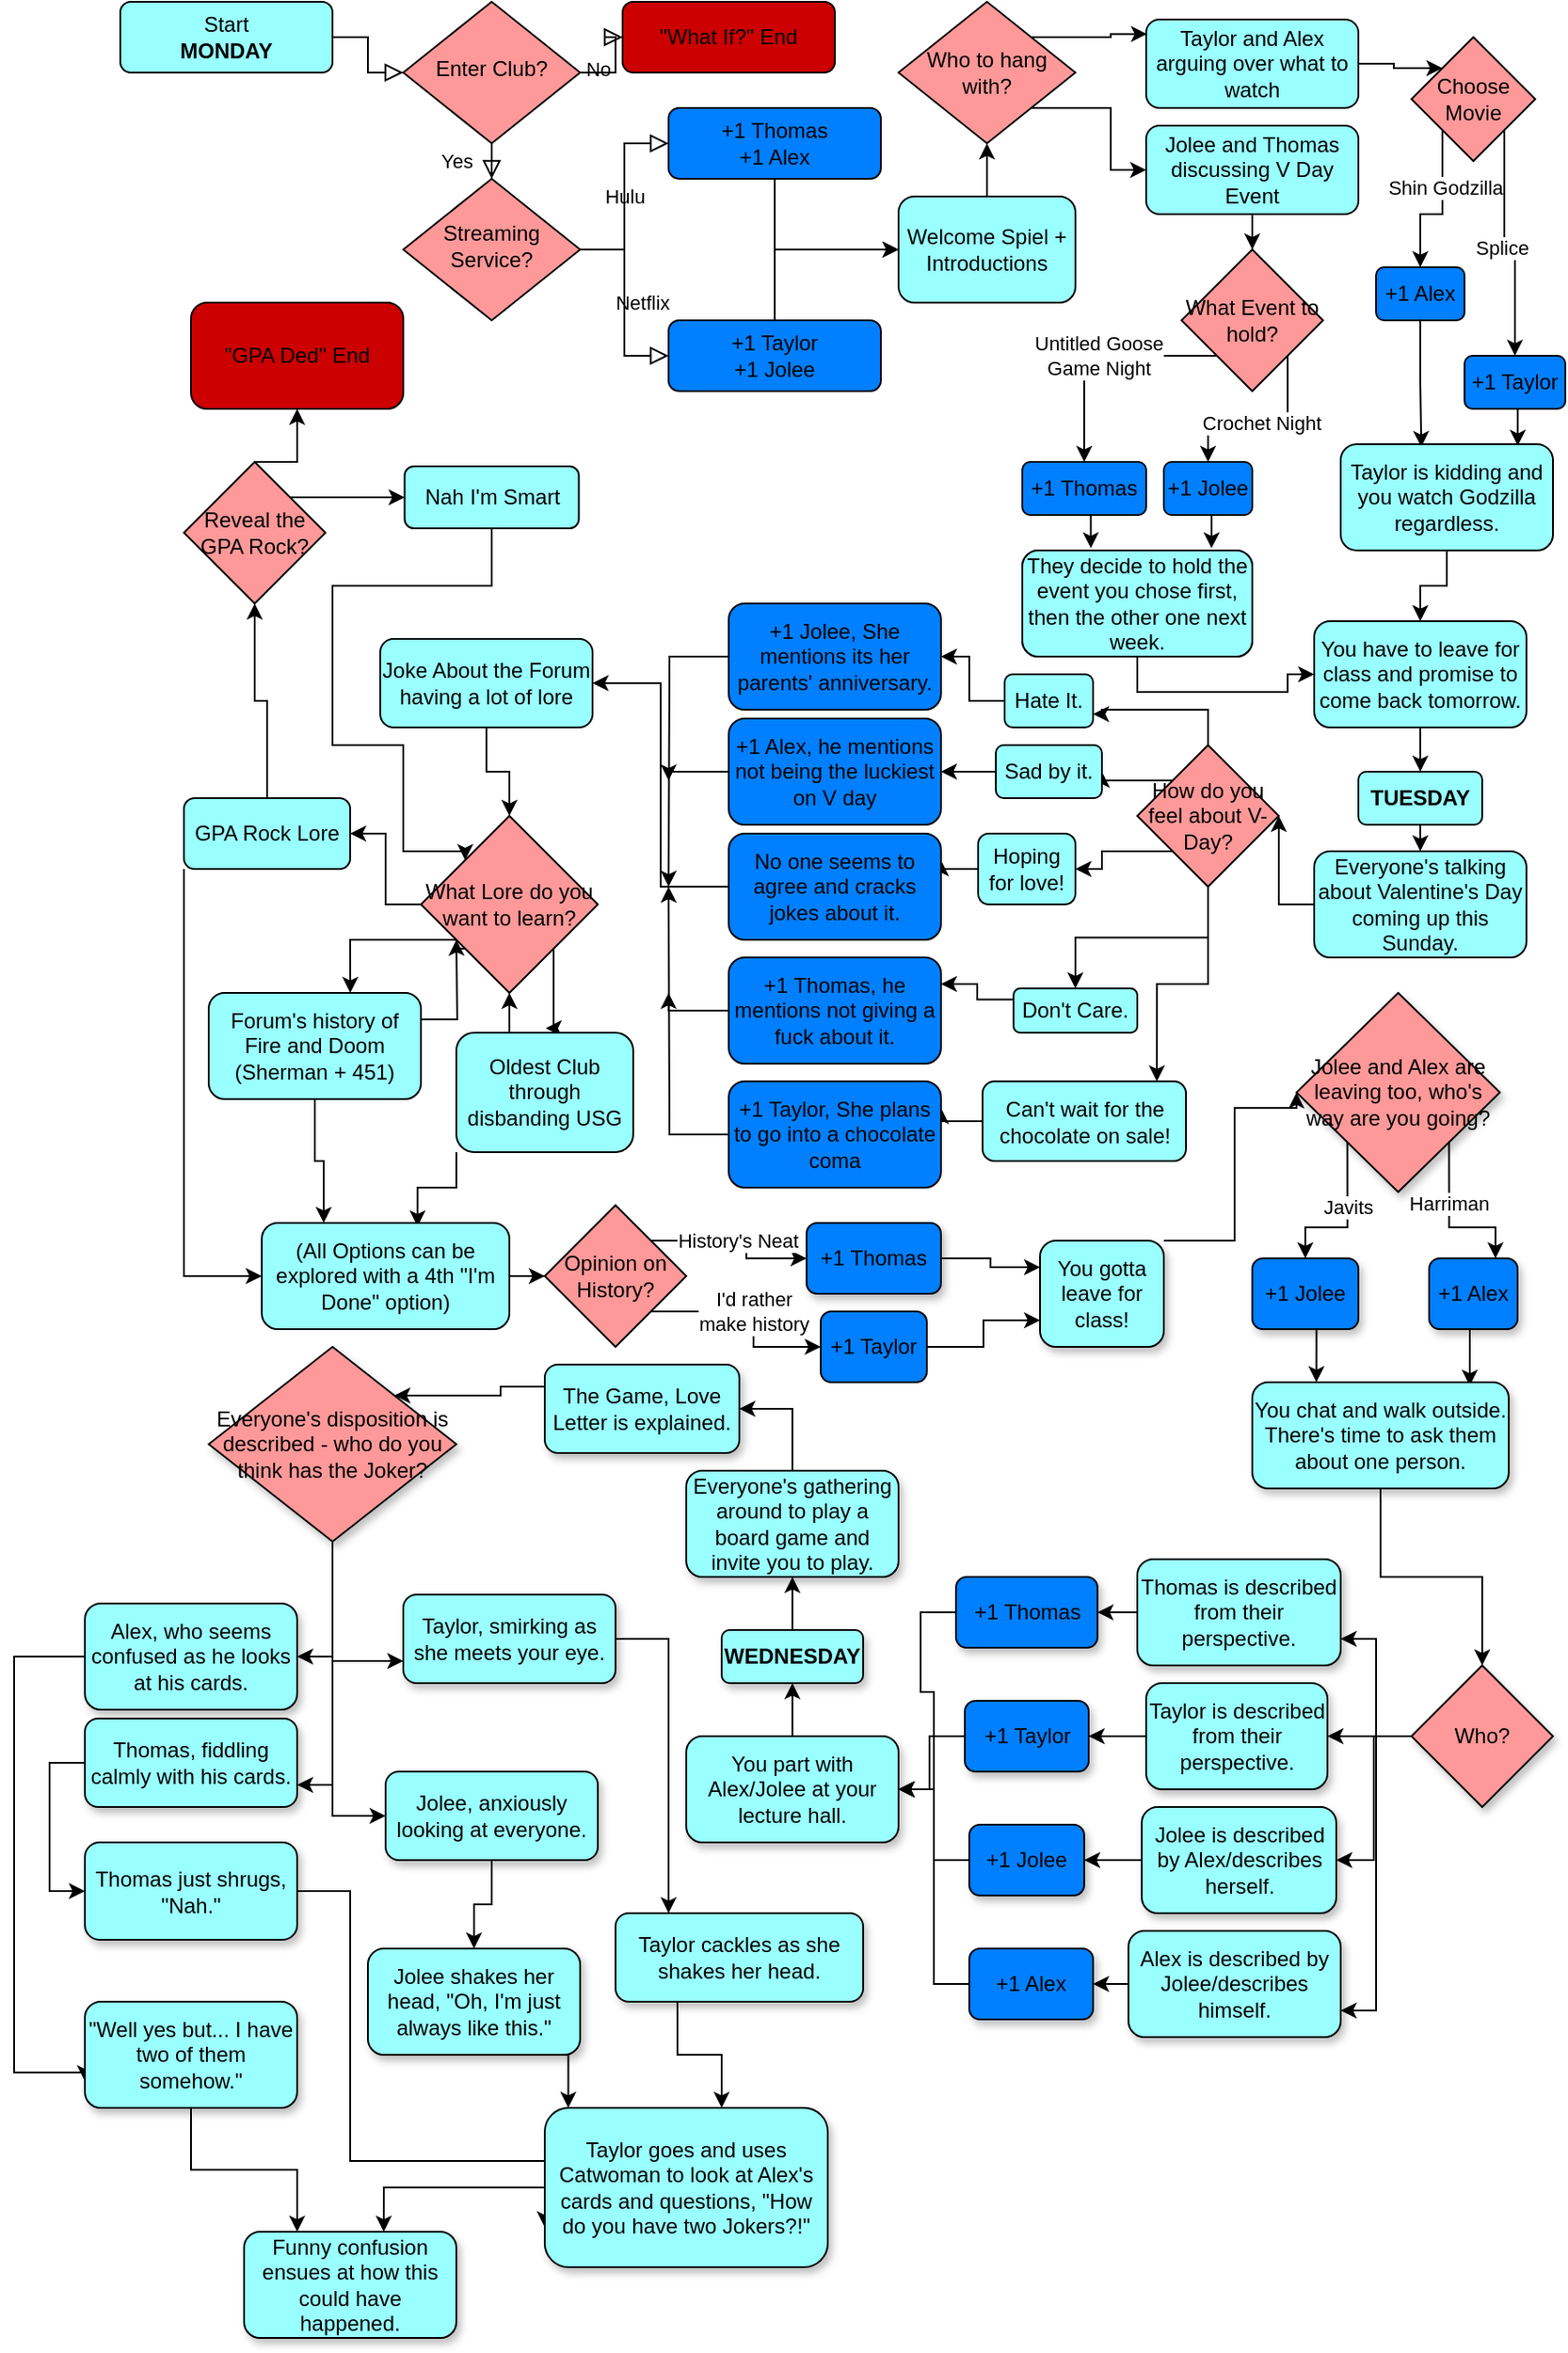 <mxfile version="14.3.1" type="github">
  <diagram id="C5RBs43oDa-KdzZeNtuy" name="Page-1">
    <mxGraphModel dx="1645" dy="830" grid="1" gridSize="10" guides="1" tooltips="1" connect="1" arrows="1" fold="1" page="1" pageScale="1" pageWidth="827" pageHeight="1169" math="0" shadow="0">
      <root>
        <mxCell id="WIyWlLk6GJQsqaUBKTNV-0" />
        <mxCell id="WIyWlLk6GJQsqaUBKTNV-1" parent="WIyWlLk6GJQsqaUBKTNV-0" />
        <mxCell id="WIyWlLk6GJQsqaUBKTNV-2" value="" style="rounded=0;html=1;jettySize=auto;orthogonalLoop=1;fontSize=11;endArrow=block;endFill=0;endSize=8;strokeWidth=1;shadow=0;labelBackgroundColor=none;edgeStyle=orthogonalEdgeStyle;" parent="WIyWlLk6GJQsqaUBKTNV-1" source="WIyWlLk6GJQsqaUBKTNV-3" target="WIyWlLk6GJQsqaUBKTNV-6" edge="1">
          <mxGeometry relative="1" as="geometry" />
        </mxCell>
        <mxCell id="WIyWlLk6GJQsqaUBKTNV-3" value="Start&lt;br&gt;&lt;b&gt;MONDAY&lt;/b&gt;" style="rounded=1;whiteSpace=wrap;html=1;fontSize=12;glass=0;strokeWidth=1;shadow=0;fillColor=#99FFFF;" parent="WIyWlLk6GJQsqaUBKTNV-1" vertex="1">
          <mxGeometry x="10" y="10" width="120" height="40" as="geometry" />
        </mxCell>
        <mxCell id="WIyWlLk6GJQsqaUBKTNV-4" value="Yes" style="rounded=0;html=1;jettySize=auto;orthogonalLoop=1;fontSize=11;endArrow=block;endFill=0;endSize=8;strokeWidth=1;shadow=0;labelBackgroundColor=none;edgeStyle=orthogonalEdgeStyle;" parent="WIyWlLk6GJQsqaUBKTNV-1" source="WIyWlLk6GJQsqaUBKTNV-6" target="WIyWlLk6GJQsqaUBKTNV-10" edge="1">
          <mxGeometry y="20" relative="1" as="geometry">
            <mxPoint as="offset" />
          </mxGeometry>
        </mxCell>
        <mxCell id="WIyWlLk6GJQsqaUBKTNV-5" value="No" style="edgeStyle=orthogonalEdgeStyle;rounded=0;html=1;jettySize=auto;orthogonalLoop=1;fontSize=11;endArrow=block;endFill=0;endSize=8;strokeWidth=1;shadow=0;labelBackgroundColor=none;" parent="WIyWlLk6GJQsqaUBKTNV-1" source="WIyWlLk6GJQsqaUBKTNV-6" target="WIyWlLk6GJQsqaUBKTNV-7" edge="1">
          <mxGeometry y="10" relative="1" as="geometry">
            <mxPoint as="offset" />
          </mxGeometry>
        </mxCell>
        <mxCell id="WIyWlLk6GJQsqaUBKTNV-6" value="Enter Club?" style="rhombus;whiteSpace=wrap;html=1;shadow=0;fontFamily=Helvetica;fontSize=12;align=center;strokeWidth=1;spacing=6;spacingTop=-4;fillColor=#FF9999;" parent="WIyWlLk6GJQsqaUBKTNV-1" vertex="1">
          <mxGeometry x="170" y="10" width="100" height="80" as="geometry" />
        </mxCell>
        <mxCell id="WIyWlLk6GJQsqaUBKTNV-7" value="&quot;What If?&quot; End" style="rounded=1;whiteSpace=wrap;html=1;fontSize=12;glass=0;strokeWidth=1;shadow=0;fillColor=#CC0000;" parent="WIyWlLk6GJQsqaUBKTNV-1" vertex="1">
          <mxGeometry x="294" y="10" width="120" height="40" as="geometry" />
        </mxCell>
        <mxCell id="WIyWlLk6GJQsqaUBKTNV-8" value="&lt;div&gt;Hulu&lt;/div&gt;" style="rounded=0;html=1;jettySize=auto;orthogonalLoop=1;fontSize=11;endArrow=block;endFill=0;endSize=8;strokeWidth=1;shadow=0;labelBackgroundColor=none;edgeStyle=orthogonalEdgeStyle;" parent="WIyWlLk6GJQsqaUBKTNV-1" source="WIyWlLk6GJQsqaUBKTNV-10" target="WIyWlLk6GJQsqaUBKTNV-11" edge="1">
          <mxGeometry x="0.001" relative="1" as="geometry">
            <mxPoint as="offset" />
          </mxGeometry>
        </mxCell>
        <mxCell id="WIyWlLk6GJQsqaUBKTNV-9" value="Netflix" style="edgeStyle=orthogonalEdgeStyle;rounded=0;html=1;jettySize=auto;orthogonalLoop=1;fontSize=11;endArrow=block;endFill=0;endSize=8;strokeWidth=1;shadow=0;labelBackgroundColor=none;" parent="WIyWlLk6GJQsqaUBKTNV-1" source="WIyWlLk6GJQsqaUBKTNV-10" target="WIyWlLk6GJQsqaUBKTNV-12" edge="1">
          <mxGeometry y="10" relative="1" as="geometry">
            <mxPoint as="offset" />
          </mxGeometry>
        </mxCell>
        <mxCell id="WIyWlLk6GJQsqaUBKTNV-10" value="Streaming Service?" style="rhombus;whiteSpace=wrap;html=1;shadow=0;fontFamily=Helvetica;fontSize=12;align=center;strokeWidth=1;spacing=6;spacingTop=-4;fillColor=#FF9999;" parent="WIyWlLk6GJQsqaUBKTNV-1" vertex="1">
          <mxGeometry x="170" y="110" width="100" height="80" as="geometry" />
        </mxCell>
        <mxCell id="7niTW8Xgemr1H40Gm-u1-4" style="edgeStyle=orthogonalEdgeStyle;rounded=0;orthogonalLoop=1;jettySize=auto;html=1;exitX=0.5;exitY=1;exitDx=0;exitDy=0;entryX=0;entryY=0.5;entryDx=0;entryDy=0;" parent="WIyWlLk6GJQsqaUBKTNV-1" source="WIyWlLk6GJQsqaUBKTNV-11" target="7niTW8Xgemr1H40Gm-u1-2" edge="1">
          <mxGeometry relative="1" as="geometry">
            <mxPoint x="460" y="120" as="targetPoint" />
          </mxGeometry>
        </mxCell>
        <mxCell id="WIyWlLk6GJQsqaUBKTNV-11" value="+1 Thomas&lt;br&gt;+1 Alex" style="rounded=1;whiteSpace=wrap;html=1;fontSize=12;glass=0;strokeWidth=1;shadow=0;fillColor=#007FFF;" parent="WIyWlLk6GJQsqaUBKTNV-1" vertex="1">
          <mxGeometry x="320" y="70" width="120" height="40" as="geometry" />
        </mxCell>
        <mxCell id="7niTW8Xgemr1H40Gm-u1-5" style="edgeStyle=orthogonalEdgeStyle;rounded=0;orthogonalLoop=1;jettySize=auto;html=1;exitX=0.5;exitY=0;exitDx=0;exitDy=0;entryX=0;entryY=0.5;entryDx=0;entryDy=0;" parent="WIyWlLk6GJQsqaUBKTNV-1" source="WIyWlLk6GJQsqaUBKTNV-12" target="7niTW8Xgemr1H40Gm-u1-2" edge="1">
          <mxGeometry relative="1" as="geometry" />
        </mxCell>
        <mxCell id="WIyWlLk6GJQsqaUBKTNV-12" value="+1 Taylor &lt;br&gt;+1 Jolee" style="rounded=1;whiteSpace=wrap;html=1;fontSize=12;glass=0;strokeWidth=1;shadow=0;fillColor=#007FFF;" parent="WIyWlLk6GJQsqaUBKTNV-1" vertex="1">
          <mxGeometry x="320" y="190" width="120" height="40" as="geometry" />
        </mxCell>
        <mxCell id="7niTW8Xgemr1H40Gm-u1-10" style="edgeStyle=orthogonalEdgeStyle;rounded=0;orthogonalLoop=1;jettySize=auto;html=1;exitX=0.5;exitY=0;exitDx=0;exitDy=0;entryX=0.5;entryY=1;entryDx=0;entryDy=0;" parent="WIyWlLk6GJQsqaUBKTNV-1" source="7niTW8Xgemr1H40Gm-u1-2" target="7niTW8Xgemr1H40Gm-u1-9" edge="1">
          <mxGeometry relative="1" as="geometry" />
        </mxCell>
        <mxCell id="7niTW8Xgemr1H40Gm-u1-2" value="Welcome Spiel + Introductions" style="rounded=1;whiteSpace=wrap;html=1;fillColor=#99FFFF;" parent="WIyWlLk6GJQsqaUBKTNV-1" vertex="1">
          <mxGeometry x="450" y="120" width="100" height="60" as="geometry" />
        </mxCell>
        <mxCell id="7niTW8Xgemr1H40Gm-u1-14" style="edgeStyle=orthogonalEdgeStyle;rounded=0;orthogonalLoop=1;jettySize=auto;html=1;exitX=1;exitY=0;exitDx=0;exitDy=0;entryX=0.004;entryY=0.164;entryDx=0;entryDy=0;entryPerimeter=0;" parent="WIyWlLk6GJQsqaUBKTNV-1" source="7niTW8Xgemr1H40Gm-u1-9" target="7niTW8Xgemr1H40Gm-u1-11" edge="1">
          <mxGeometry relative="1" as="geometry">
            <mxPoint x="560" y="29.862" as="targetPoint" />
          </mxGeometry>
        </mxCell>
        <mxCell id="7niTW8Xgemr1H40Gm-u1-16" style="edgeStyle=orthogonalEdgeStyle;rounded=0;orthogonalLoop=1;jettySize=auto;html=1;exitX=1;exitY=1;exitDx=0;exitDy=0;entryX=0;entryY=0.5;entryDx=0;entryDy=0;" parent="WIyWlLk6GJQsqaUBKTNV-1" source="7niTW8Xgemr1H40Gm-u1-9" target="7niTW8Xgemr1H40Gm-u1-12" edge="1">
          <mxGeometry relative="1" as="geometry" />
        </mxCell>
        <mxCell id="7niTW8Xgemr1H40Gm-u1-9" value="Who to hang with?" style="rhombus;whiteSpace=wrap;html=1;fillColor=#FF9999;" parent="WIyWlLk6GJQsqaUBKTNV-1" vertex="1">
          <mxGeometry x="450" y="10" width="100" height="80" as="geometry" />
        </mxCell>
        <mxCell id="7niTW8Xgemr1H40Gm-u1-18" style="edgeStyle=orthogonalEdgeStyle;rounded=0;orthogonalLoop=1;jettySize=auto;html=1;exitX=1;exitY=0.5;exitDx=0;exitDy=0;entryX=0;entryY=0;entryDx=0;entryDy=0;" parent="WIyWlLk6GJQsqaUBKTNV-1" source="7niTW8Xgemr1H40Gm-u1-11" target="7niTW8Xgemr1H40Gm-u1-17" edge="1">
          <mxGeometry relative="1" as="geometry" />
        </mxCell>
        <mxCell id="7niTW8Xgemr1H40Gm-u1-11" value="Taylor and Alex arguing over what to watch" style="rounded=1;whiteSpace=wrap;html=1;fillColor=#99FFFF;" parent="WIyWlLk6GJQsqaUBKTNV-1" vertex="1">
          <mxGeometry x="590" y="20" width="120" height="50" as="geometry" />
        </mxCell>
        <mxCell id="7niTW8Xgemr1H40Gm-u1-26" style="edgeStyle=orthogonalEdgeStyle;rounded=0;orthogonalLoop=1;jettySize=auto;html=1;exitX=0.5;exitY=1;exitDx=0;exitDy=0;" parent="WIyWlLk6GJQsqaUBKTNV-1" source="7niTW8Xgemr1H40Gm-u1-12" target="7niTW8Xgemr1H40Gm-u1-25" edge="1">
          <mxGeometry relative="1" as="geometry" />
        </mxCell>
        <mxCell id="7niTW8Xgemr1H40Gm-u1-12" value="Jolee and Thomas discussing V Day Event" style="rounded=1;whiteSpace=wrap;html=1;fillColor=#99FFFF;" parent="WIyWlLk6GJQsqaUBKTNV-1" vertex="1">
          <mxGeometry x="590" y="80" width="120" height="50" as="geometry" />
        </mxCell>
        <mxCell id="7niTW8Xgemr1H40Gm-u1-21" style="edgeStyle=orthogonalEdgeStyle;rounded=0;orthogonalLoop=1;jettySize=auto;html=1;exitX=1;exitY=1;exitDx=0;exitDy=0;entryX=0.5;entryY=0;entryDx=0;entryDy=0;" parent="WIyWlLk6GJQsqaUBKTNV-1" source="7niTW8Xgemr1H40Gm-u1-17" target="7niTW8Xgemr1H40Gm-u1-19" edge="1">
          <mxGeometry relative="1" as="geometry" />
        </mxCell>
        <mxCell id="7niTW8Xgemr1H40Gm-u1-24" value="Splice" style="edgeLabel;html=1;align=center;verticalAlign=middle;resizable=0;points=[];" parent="7niTW8Xgemr1H40Gm-u1-21" vertex="1" connectable="0">
          <mxGeometry x="-0.001" y="-2" relative="1" as="geometry">
            <mxPoint as="offset" />
          </mxGeometry>
        </mxCell>
        <mxCell id="7niTW8Xgemr1H40Gm-u1-22" style="edgeStyle=orthogonalEdgeStyle;rounded=0;orthogonalLoop=1;jettySize=auto;html=1;exitX=0;exitY=1;exitDx=0;exitDy=0;entryX=0.5;entryY=0;entryDx=0;entryDy=0;" parent="WIyWlLk6GJQsqaUBKTNV-1" source="7niTW8Xgemr1H40Gm-u1-17" target="7niTW8Xgemr1H40Gm-u1-20" edge="1">
          <mxGeometry relative="1" as="geometry" />
        </mxCell>
        <mxCell id="7niTW8Xgemr1H40Gm-u1-23" value="Shin Godzilla" style="edgeLabel;html=1;align=center;verticalAlign=middle;resizable=0;points=[];" parent="7niTW8Xgemr1H40Gm-u1-22" vertex="1" connectable="0">
          <mxGeometry x="-0.284" y="1" relative="1" as="geometry">
            <mxPoint as="offset" />
          </mxGeometry>
        </mxCell>
        <mxCell id="7niTW8Xgemr1H40Gm-u1-17" value="Choose Movie" style="rhombus;whiteSpace=wrap;html=1;fillColor=#FF9999;" parent="WIyWlLk6GJQsqaUBKTNV-1" vertex="1">
          <mxGeometry x="740" y="30" width="70" height="70" as="geometry" />
        </mxCell>
        <mxCell id="7niTW8Xgemr1H40Gm-u1-41" style="edgeStyle=orthogonalEdgeStyle;rounded=0;orthogonalLoop=1;jettySize=auto;html=1;exitX=0.5;exitY=1;exitDx=0;exitDy=0;entryX=0.834;entryY=0.015;entryDx=0;entryDy=0;entryPerimeter=0;" parent="WIyWlLk6GJQsqaUBKTNV-1" source="7niTW8Xgemr1H40Gm-u1-19" target="7niTW8Xgemr1H40Gm-u1-39" edge="1">
          <mxGeometry relative="1" as="geometry" />
        </mxCell>
        <mxCell id="7niTW8Xgemr1H40Gm-u1-19" value="+1 Taylor" style="rounded=1;whiteSpace=wrap;html=1;fillColor=#007FFF;" parent="WIyWlLk6GJQsqaUBKTNV-1" vertex="1">
          <mxGeometry x="770" y="210" width="57" height="30" as="geometry" />
        </mxCell>
        <mxCell id="7niTW8Xgemr1H40Gm-u1-40" style="edgeStyle=orthogonalEdgeStyle;rounded=0;orthogonalLoop=1;jettySize=auto;html=1;exitX=0.5;exitY=1;exitDx=0;exitDy=0;entryX=0.38;entryY=0.026;entryDx=0;entryDy=0;entryPerimeter=0;" parent="WIyWlLk6GJQsqaUBKTNV-1" source="7niTW8Xgemr1H40Gm-u1-20" target="7niTW8Xgemr1H40Gm-u1-39" edge="1">
          <mxGeometry relative="1" as="geometry" />
        </mxCell>
        <mxCell id="7niTW8Xgemr1H40Gm-u1-20" value="+1 Alex" style="rounded=1;whiteSpace=wrap;html=1;fillColor=#007FFF;" parent="WIyWlLk6GJQsqaUBKTNV-1" vertex="1">
          <mxGeometry x="720" y="160" width="50" height="30" as="geometry" />
        </mxCell>
        <mxCell id="7niTW8Xgemr1H40Gm-u1-35" value="Untitled Goose&lt;br&gt;Game Night" style="edgeStyle=orthogonalEdgeStyle;rounded=0;orthogonalLoop=1;jettySize=auto;html=1;exitX=0;exitY=1;exitDx=0;exitDy=0;entryX=0.5;entryY=0;entryDx=0;entryDy=0;" parent="WIyWlLk6GJQsqaUBKTNV-1" source="7niTW8Xgemr1H40Gm-u1-25" target="7niTW8Xgemr1H40Gm-u1-27" edge="1">
          <mxGeometry relative="1" as="geometry" />
        </mxCell>
        <mxCell id="7niTW8Xgemr1H40Gm-u1-36" style="edgeStyle=orthogonalEdgeStyle;rounded=0;orthogonalLoop=1;jettySize=auto;html=1;exitX=1;exitY=1;exitDx=0;exitDy=0;entryX=0.5;entryY=0;entryDx=0;entryDy=0;" parent="WIyWlLk6GJQsqaUBKTNV-1" source="7niTW8Xgemr1H40Gm-u1-25" target="7niTW8Xgemr1H40Gm-u1-28" edge="1">
          <mxGeometry relative="1" as="geometry" />
        </mxCell>
        <mxCell id="7niTW8Xgemr1H40Gm-u1-38" value="Crochet Night" style="edgeLabel;html=1;align=center;verticalAlign=middle;resizable=0;points=[];" parent="7niTW8Xgemr1H40Gm-u1-36" vertex="1" connectable="0">
          <mxGeometry x="0.055" y="-2" relative="1" as="geometry">
            <mxPoint as="offset" />
          </mxGeometry>
        </mxCell>
        <mxCell id="7niTW8Xgemr1H40Gm-u1-25" value="What Event to hold?" style="rhombus;whiteSpace=wrap;html=1;fillColor=#FF9999;" parent="WIyWlLk6GJQsqaUBKTNV-1" vertex="1">
          <mxGeometry x="610" y="150" width="80" height="80" as="geometry" />
        </mxCell>
        <mxCell id="7niTW8Xgemr1H40Gm-u1-43" style="edgeStyle=orthogonalEdgeStyle;rounded=0;orthogonalLoop=1;jettySize=auto;html=1;exitX=0.5;exitY=1;exitDx=0;exitDy=0;entryX=0.298;entryY=-0.02;entryDx=0;entryDy=0;entryPerimeter=0;" parent="WIyWlLk6GJQsqaUBKTNV-1" source="7niTW8Xgemr1H40Gm-u1-27" target="7niTW8Xgemr1H40Gm-u1-42" edge="1">
          <mxGeometry relative="1" as="geometry" />
        </mxCell>
        <mxCell id="7niTW8Xgemr1H40Gm-u1-27" value="+1 Thomas" style="rounded=1;whiteSpace=wrap;html=1;fillColor=#007FFF;" parent="WIyWlLk6GJQsqaUBKTNV-1" vertex="1">
          <mxGeometry x="520" y="270" width="70" height="30" as="geometry" />
        </mxCell>
        <mxCell id="7niTW8Xgemr1H40Gm-u1-44" style="edgeStyle=orthogonalEdgeStyle;rounded=0;orthogonalLoop=1;jettySize=auto;html=1;exitX=0.5;exitY=1;exitDx=0;exitDy=0;entryX=0.823;entryY=-0.02;entryDx=0;entryDy=0;entryPerimeter=0;" parent="WIyWlLk6GJQsqaUBKTNV-1" source="7niTW8Xgemr1H40Gm-u1-28" target="7niTW8Xgemr1H40Gm-u1-42" edge="1">
          <mxGeometry relative="1" as="geometry" />
        </mxCell>
        <mxCell id="7niTW8Xgemr1H40Gm-u1-28" value="+1 Jolee" style="rounded=1;whiteSpace=wrap;html=1;fillColor=#007FFF;" parent="WIyWlLk6GJQsqaUBKTNV-1" vertex="1">
          <mxGeometry x="600" y="270" width="50" height="30" as="geometry" />
        </mxCell>
        <mxCell id="7niTW8Xgemr1H40Gm-u1-47" style="edgeStyle=orthogonalEdgeStyle;rounded=0;orthogonalLoop=1;jettySize=auto;html=1;" parent="WIyWlLk6GJQsqaUBKTNV-1" source="7niTW8Xgemr1H40Gm-u1-39" target="7niTW8Xgemr1H40Gm-u1-45" edge="1">
          <mxGeometry relative="1" as="geometry" />
        </mxCell>
        <mxCell id="7niTW8Xgemr1H40Gm-u1-39" value="Taylor is kidding and you watch Godzilla regardless." style="rounded=1;whiteSpace=wrap;html=1;fillColor=#99FFFF;" parent="WIyWlLk6GJQsqaUBKTNV-1" vertex="1">
          <mxGeometry x="700" y="260" width="120" height="60" as="geometry" />
        </mxCell>
        <mxCell id="7niTW8Xgemr1H40Gm-u1-46" style="edgeStyle=orthogonalEdgeStyle;rounded=0;orthogonalLoop=1;jettySize=auto;html=1;exitX=0.5;exitY=1;exitDx=0;exitDy=0;" parent="WIyWlLk6GJQsqaUBKTNV-1" source="7niTW8Xgemr1H40Gm-u1-42" target="7niTW8Xgemr1H40Gm-u1-45" edge="1">
          <mxGeometry relative="1" as="geometry" />
        </mxCell>
        <mxCell id="7niTW8Xgemr1H40Gm-u1-42" value="They decide to hold the event you chose first, then the other one next week." style="rounded=1;whiteSpace=wrap;html=1;fillColor=#99FFFF;" parent="WIyWlLk6GJQsqaUBKTNV-1" vertex="1">
          <mxGeometry x="520" y="320" width="130" height="60" as="geometry" />
        </mxCell>
        <mxCell id="zB-yl0xvXpaKHg-PZh-j-67" style="edgeStyle=orthogonalEdgeStyle;rounded=0;orthogonalLoop=1;jettySize=auto;html=1;exitX=0.5;exitY=1;exitDx=0;exitDy=0;entryX=0.5;entryY=0;entryDx=0;entryDy=0;" edge="1" parent="WIyWlLk6GJQsqaUBKTNV-1" source="7niTW8Xgemr1H40Gm-u1-45" target="zB-yl0xvXpaKHg-PZh-j-66">
          <mxGeometry relative="1" as="geometry" />
        </mxCell>
        <mxCell id="7niTW8Xgemr1H40Gm-u1-45" value="You have to leave for class and promise to come back tomorrow." style="rounded=1;whiteSpace=wrap;html=1;fillColor=#99FFFF;" parent="WIyWlLk6GJQsqaUBKTNV-1" vertex="1">
          <mxGeometry x="685" y="360" width="120" height="60" as="geometry" />
        </mxCell>
        <mxCell id="zB-yl0xvXpaKHg-PZh-j-25" style="edgeStyle=orthogonalEdgeStyle;rounded=0;orthogonalLoop=1;jettySize=auto;html=1;exitX=0;exitY=0.5;exitDx=0;exitDy=0;entryX=1;entryY=0.5;entryDx=0;entryDy=0;" edge="1" parent="WIyWlLk6GJQsqaUBKTNV-1" source="zB-yl0xvXpaKHg-PZh-j-2" target="zB-yl0xvXpaKHg-PZh-j-7">
          <mxGeometry relative="1" as="geometry" />
        </mxCell>
        <mxCell id="zB-yl0xvXpaKHg-PZh-j-2" value="Everyone&#39;s talking about Valentine&#39;s Day coming up this Sunday." style="rounded=1;whiteSpace=wrap;html=1;fillColor=#99FFFF;" vertex="1" parent="WIyWlLk6GJQsqaUBKTNV-1">
          <mxGeometry x="685" y="490" width="120" height="60" as="geometry" />
        </mxCell>
        <mxCell id="zB-yl0xvXpaKHg-PZh-j-28" style="edgeStyle=orthogonalEdgeStyle;rounded=0;orthogonalLoop=1;jettySize=auto;html=1;exitX=0;exitY=0.5;exitDx=0;exitDy=0;entryX=1;entryY=0.5;entryDx=0;entryDy=0;" edge="1" parent="WIyWlLk6GJQsqaUBKTNV-1" source="zB-yl0xvXpaKHg-PZh-j-6" target="zB-yl0xvXpaKHg-PZh-j-26">
          <mxGeometry relative="1" as="geometry" />
        </mxCell>
        <mxCell id="zB-yl0xvXpaKHg-PZh-j-6" value="Hate It." style="rounded=1;whiteSpace=wrap;html=1;fillColor=#99FFFF;" vertex="1" parent="WIyWlLk6GJQsqaUBKTNV-1">
          <mxGeometry x="510" y="390" width="50" height="30" as="geometry" />
        </mxCell>
        <mxCell id="zB-yl0xvXpaKHg-PZh-j-10" style="edgeStyle=orthogonalEdgeStyle;rounded=0;orthogonalLoop=1;jettySize=auto;html=1;exitX=0.5;exitY=0;exitDx=0;exitDy=0;entryX=1;entryY=0.75;entryDx=0;entryDy=0;" edge="1" parent="WIyWlLk6GJQsqaUBKTNV-1" source="zB-yl0xvXpaKHg-PZh-j-7" target="zB-yl0xvXpaKHg-PZh-j-6">
          <mxGeometry relative="1" as="geometry" />
        </mxCell>
        <mxCell id="zB-yl0xvXpaKHg-PZh-j-13" style="edgeStyle=orthogonalEdgeStyle;rounded=0;orthogonalLoop=1;jettySize=auto;html=1;exitX=0;exitY=0;exitDx=0;exitDy=0;entryX=1;entryY=0.5;entryDx=0;entryDy=0;" edge="1" parent="WIyWlLk6GJQsqaUBKTNV-1" source="zB-yl0xvXpaKHg-PZh-j-7" target="zB-yl0xvXpaKHg-PZh-j-11">
          <mxGeometry relative="1" as="geometry" />
        </mxCell>
        <mxCell id="zB-yl0xvXpaKHg-PZh-j-19" style="edgeStyle=orthogonalEdgeStyle;rounded=0;orthogonalLoop=1;jettySize=auto;html=1;exitX=0;exitY=1;exitDx=0;exitDy=0;entryX=1;entryY=0.5;entryDx=0;entryDy=0;" edge="1" parent="WIyWlLk6GJQsqaUBKTNV-1" source="zB-yl0xvXpaKHg-PZh-j-7" target="zB-yl0xvXpaKHg-PZh-j-18">
          <mxGeometry relative="1" as="geometry" />
        </mxCell>
        <mxCell id="zB-yl0xvXpaKHg-PZh-j-21" style="edgeStyle=orthogonalEdgeStyle;rounded=0;orthogonalLoop=1;jettySize=auto;html=1;exitX=0.5;exitY=1;exitDx=0;exitDy=0;entryX=0.5;entryY=1;entryDx=0;entryDy=0;" edge="1" parent="WIyWlLk6GJQsqaUBKTNV-1" source="zB-yl0xvXpaKHg-PZh-j-7" target="zB-yl0xvXpaKHg-PZh-j-20">
          <mxGeometry relative="1" as="geometry">
            <mxPoint x="550" y="550" as="targetPoint" />
          </mxGeometry>
        </mxCell>
        <mxCell id="zB-yl0xvXpaKHg-PZh-j-45" style="edgeStyle=orthogonalEdgeStyle;rounded=0;orthogonalLoop=1;jettySize=auto;html=1;entryX=0.857;entryY=0;entryDx=0;entryDy=0;entryPerimeter=0;" edge="1" parent="WIyWlLk6GJQsqaUBKTNV-1" source="zB-yl0xvXpaKHg-PZh-j-7" target="zB-yl0xvXpaKHg-PZh-j-17">
          <mxGeometry relative="1" as="geometry" />
        </mxCell>
        <mxCell id="zB-yl0xvXpaKHg-PZh-j-7" value="How do you feel about V-Day?" style="rhombus;whiteSpace=wrap;html=1;fillColor=#FF9999;" vertex="1" parent="WIyWlLk6GJQsqaUBKTNV-1">
          <mxGeometry x="585" y="430" width="80" height="80" as="geometry" />
        </mxCell>
        <mxCell id="zB-yl0xvXpaKHg-PZh-j-29" style="edgeStyle=orthogonalEdgeStyle;rounded=0;orthogonalLoop=1;jettySize=auto;html=1;exitX=0;exitY=0.5;exitDx=0;exitDy=0;entryX=1;entryY=0.5;entryDx=0;entryDy=0;" edge="1" parent="WIyWlLk6GJQsqaUBKTNV-1" source="zB-yl0xvXpaKHg-PZh-j-11" target="zB-yl0xvXpaKHg-PZh-j-27">
          <mxGeometry relative="1" as="geometry" />
        </mxCell>
        <mxCell id="zB-yl0xvXpaKHg-PZh-j-11" value="Sad by it." style="rounded=1;whiteSpace=wrap;html=1;fillColor=#99FFFF;" vertex="1" parent="WIyWlLk6GJQsqaUBKTNV-1">
          <mxGeometry x="505" y="430" width="60" height="30" as="geometry" />
        </mxCell>
        <mxCell id="zB-yl0xvXpaKHg-PZh-j-47" style="edgeStyle=orthogonalEdgeStyle;rounded=0;orthogonalLoop=1;jettySize=auto;html=1;exitX=0;exitY=0.5;exitDx=0;exitDy=0;entryX=1;entryY=0.25;entryDx=0;entryDy=0;" edge="1" parent="WIyWlLk6GJQsqaUBKTNV-1" source="zB-yl0xvXpaKHg-PZh-j-17" target="zB-yl0xvXpaKHg-PZh-j-36">
          <mxGeometry relative="1" as="geometry" />
        </mxCell>
        <mxCell id="zB-yl0xvXpaKHg-PZh-j-17" value="Can&#39;t wait for the chocolate on sale!" style="rounded=1;whiteSpace=wrap;html=1;fillColor=#99FFFF;" vertex="1" parent="WIyWlLk6GJQsqaUBKTNV-1">
          <mxGeometry x="497.5" y="620" width="115" height="45" as="geometry" />
        </mxCell>
        <mxCell id="zB-yl0xvXpaKHg-PZh-j-33" style="edgeStyle=orthogonalEdgeStyle;rounded=0;orthogonalLoop=1;jettySize=auto;html=1;exitX=0;exitY=0.5;exitDx=0;exitDy=0;entryX=1;entryY=0.25;entryDx=0;entryDy=0;" edge="1" parent="WIyWlLk6GJQsqaUBKTNV-1" source="zB-yl0xvXpaKHg-PZh-j-18" target="zB-yl0xvXpaKHg-PZh-j-30">
          <mxGeometry relative="1" as="geometry" />
        </mxCell>
        <mxCell id="zB-yl0xvXpaKHg-PZh-j-18" value="Hoping for love!" style="rounded=1;whiteSpace=wrap;html=1;fillColor=#99FFFF;" vertex="1" parent="WIyWlLk6GJQsqaUBKTNV-1">
          <mxGeometry x="495" y="480" width="55" height="40" as="geometry" />
        </mxCell>
        <mxCell id="zB-yl0xvXpaKHg-PZh-j-35" style="edgeStyle=orthogonalEdgeStyle;rounded=0;orthogonalLoop=1;jettySize=auto;html=1;exitX=1;exitY=0.75;exitDx=0;exitDy=0;entryX=1;entryY=0.25;entryDx=0;entryDy=0;" edge="1" parent="WIyWlLk6GJQsqaUBKTNV-1" source="zB-yl0xvXpaKHg-PZh-j-20" target="zB-yl0xvXpaKHg-PZh-j-34">
          <mxGeometry relative="1" as="geometry" />
        </mxCell>
        <mxCell id="zB-yl0xvXpaKHg-PZh-j-20" value="Don&#39;t Care." style="rounded=1;whiteSpace=wrap;html=1;direction=west;fillColor=#99FFFF;" vertex="1" parent="WIyWlLk6GJQsqaUBKTNV-1">
          <mxGeometry x="515" y="567.5" width="70" height="25" as="geometry" />
        </mxCell>
        <mxCell id="zB-yl0xvXpaKHg-PZh-j-50" style="edgeStyle=orthogonalEdgeStyle;rounded=0;orthogonalLoop=1;jettySize=auto;html=1;exitX=0;exitY=0.5;exitDx=0;exitDy=0;" edge="1" parent="WIyWlLk6GJQsqaUBKTNV-1" source="zB-yl0xvXpaKHg-PZh-j-26">
          <mxGeometry relative="1" as="geometry">
            <mxPoint x="320" y="510" as="targetPoint" />
          </mxGeometry>
        </mxCell>
        <mxCell id="zB-yl0xvXpaKHg-PZh-j-51" style="edgeStyle=orthogonalEdgeStyle;rounded=0;orthogonalLoop=1;jettySize=auto;html=1;exitX=0;exitY=0.5;exitDx=0;exitDy=0;" edge="1" parent="WIyWlLk6GJQsqaUBKTNV-1" source="zB-yl0xvXpaKHg-PZh-j-27">
          <mxGeometry relative="1" as="geometry">
            <mxPoint x="320" y="450" as="targetPoint" />
          </mxGeometry>
        </mxCell>
        <mxCell id="zB-yl0xvXpaKHg-PZh-j-27" value="+1 Alex, he mentions not being the luckiest on V day" style="rounded=1;whiteSpace=wrap;html=1;fillColor=#007FFF;" vertex="1" parent="WIyWlLk6GJQsqaUBKTNV-1">
          <mxGeometry x="354" y="415" width="120" height="60" as="geometry" />
        </mxCell>
        <mxCell id="zB-yl0xvXpaKHg-PZh-j-49" style="edgeStyle=orthogonalEdgeStyle;rounded=0;orthogonalLoop=1;jettySize=auto;html=1;exitX=0;exitY=0.5;exitDx=0;exitDy=0;entryX=1;entryY=0.5;entryDx=0;entryDy=0;" edge="1" parent="WIyWlLk6GJQsqaUBKTNV-1" source="zB-yl0xvXpaKHg-PZh-j-30" target="zB-yl0xvXpaKHg-PZh-j-44">
          <mxGeometry relative="1" as="geometry" />
        </mxCell>
        <mxCell id="zB-yl0xvXpaKHg-PZh-j-30" value="No one seems to agree and cracks jokes about it." style="rounded=1;whiteSpace=wrap;html=1;fillColor=#007FFF;" vertex="1" parent="WIyWlLk6GJQsqaUBKTNV-1">
          <mxGeometry x="354" y="480" width="120" height="60" as="geometry" />
        </mxCell>
        <mxCell id="zB-yl0xvXpaKHg-PZh-j-54" style="edgeStyle=orthogonalEdgeStyle;rounded=0;orthogonalLoop=1;jettySize=auto;html=1;exitX=0;exitY=0.5;exitDx=0;exitDy=0;" edge="1" parent="WIyWlLk6GJQsqaUBKTNV-1" source="zB-yl0xvXpaKHg-PZh-j-34">
          <mxGeometry relative="1" as="geometry">
            <mxPoint x="320" y="570" as="targetPoint" />
          </mxGeometry>
        </mxCell>
        <mxCell id="zB-yl0xvXpaKHg-PZh-j-34" value="+1 Thomas, he mentions not giving a fuck about it." style="rounded=1;whiteSpace=wrap;html=1;fillColor=#007FFF;" vertex="1" parent="WIyWlLk6GJQsqaUBKTNV-1">
          <mxGeometry x="354" y="550" width="120" height="60" as="geometry" />
        </mxCell>
        <mxCell id="zB-yl0xvXpaKHg-PZh-j-52" style="edgeStyle=orthogonalEdgeStyle;rounded=0;orthogonalLoop=1;jettySize=auto;html=1;exitX=0;exitY=0.5;exitDx=0;exitDy=0;" edge="1" parent="WIyWlLk6GJQsqaUBKTNV-1" source="zB-yl0xvXpaKHg-PZh-j-36">
          <mxGeometry relative="1" as="geometry">
            <mxPoint x="320" y="510" as="targetPoint" />
          </mxGeometry>
        </mxCell>
        <mxCell id="zB-yl0xvXpaKHg-PZh-j-36" value="+1 Taylor, She plans to go into a chocolate coma" style="rounded=1;whiteSpace=wrap;html=1;fillColor=#007FFF;" vertex="1" parent="WIyWlLk6GJQsqaUBKTNV-1">
          <mxGeometry x="354" y="620" width="120" height="60" as="geometry" />
        </mxCell>
        <mxCell id="zB-yl0xvXpaKHg-PZh-j-43" value="They decide to hold the event you chose first, then the other one next week." style="rounded=1;whiteSpace=wrap;html=1;fillColor=#99FFFF;" vertex="1" parent="WIyWlLk6GJQsqaUBKTNV-1">
          <mxGeometry x="520" y="320" width="130" height="60" as="geometry" />
        </mxCell>
        <mxCell id="zB-yl0xvXpaKHg-PZh-j-65" style="edgeStyle=orthogonalEdgeStyle;rounded=0;orthogonalLoop=1;jettySize=auto;html=1;entryX=0.5;entryY=0;entryDx=0;entryDy=0;" edge="1" parent="WIyWlLk6GJQsqaUBKTNV-1" source="zB-yl0xvXpaKHg-PZh-j-44" target="zB-yl0xvXpaKHg-PZh-j-55">
          <mxGeometry relative="1" as="geometry" />
        </mxCell>
        <mxCell id="zB-yl0xvXpaKHg-PZh-j-44" value="Joke About the Forum having a lot of lore" style="rounded=1;whiteSpace=wrap;html=1;fillColor=#99FFFF;" vertex="1" parent="WIyWlLk6GJQsqaUBKTNV-1">
          <mxGeometry x="157" y="370" width="120" height="50" as="geometry" />
        </mxCell>
        <mxCell id="zB-yl0xvXpaKHg-PZh-j-73" style="edgeStyle=orthogonalEdgeStyle;rounded=0;orthogonalLoop=1;jettySize=auto;html=1;exitX=0;exitY=0.5;exitDx=0;exitDy=0;" edge="1" parent="WIyWlLk6GJQsqaUBKTNV-1" source="zB-yl0xvXpaKHg-PZh-j-55" target="zB-yl0xvXpaKHg-PZh-j-57">
          <mxGeometry relative="1" as="geometry" />
        </mxCell>
        <mxCell id="zB-yl0xvXpaKHg-PZh-j-95" style="edgeStyle=orthogonalEdgeStyle;rounded=0;orthogonalLoop=1;jettySize=auto;html=1;exitX=0;exitY=1;exitDx=0;exitDy=0;entryX=0.667;entryY=0;entryDx=0;entryDy=0;entryPerimeter=0;" edge="1" parent="WIyWlLk6GJQsqaUBKTNV-1" source="zB-yl0xvXpaKHg-PZh-j-55" target="zB-yl0xvXpaKHg-PZh-j-58">
          <mxGeometry relative="1" as="geometry">
            <mxPoint x="150" y="550" as="targetPoint" />
            <Array as="points">
              <mxPoint x="200" y="540" />
              <mxPoint x="140" y="540" />
            </Array>
          </mxGeometry>
        </mxCell>
        <mxCell id="zB-yl0xvXpaKHg-PZh-j-97" style="edgeStyle=orthogonalEdgeStyle;rounded=0;orthogonalLoop=1;jettySize=auto;html=1;exitX=1;exitY=1;exitDx=0;exitDy=0;" edge="1" parent="WIyWlLk6GJQsqaUBKTNV-1" source="zB-yl0xvXpaKHg-PZh-j-55">
          <mxGeometry relative="1" as="geometry">
            <mxPoint x="250" y="590" as="targetPoint" />
          </mxGeometry>
        </mxCell>
        <mxCell id="zB-yl0xvXpaKHg-PZh-j-55" value="What Lore do you want to learn?" style="rhombus;whiteSpace=wrap;html=1;fillColor=#FF9999;" vertex="1" parent="WIyWlLk6GJQsqaUBKTNV-1">
          <mxGeometry x="180" y="470" width="100" height="100" as="geometry" />
        </mxCell>
        <mxCell id="zB-yl0xvXpaKHg-PZh-j-78" style="edgeStyle=orthogonalEdgeStyle;rounded=0;orthogonalLoop=1;jettySize=auto;html=1;exitX=0.5;exitY=0;exitDx=0;exitDy=0;entryX=0.5;entryY=1;entryDx=0;entryDy=0;" edge="1" parent="WIyWlLk6GJQsqaUBKTNV-1" source="zB-yl0xvXpaKHg-PZh-j-57" target="zB-yl0xvXpaKHg-PZh-j-77">
          <mxGeometry relative="1" as="geometry" />
        </mxCell>
        <mxCell id="zB-yl0xvXpaKHg-PZh-j-102" style="edgeStyle=orthogonalEdgeStyle;rounded=0;orthogonalLoop=1;jettySize=auto;html=1;exitX=0;exitY=1;exitDx=0;exitDy=0;entryX=0;entryY=0.5;entryDx=0;entryDy=0;" edge="1" parent="WIyWlLk6GJQsqaUBKTNV-1" source="zB-yl0xvXpaKHg-PZh-j-57" target="zB-yl0xvXpaKHg-PZh-j-99">
          <mxGeometry relative="1" as="geometry" />
        </mxCell>
        <mxCell id="zB-yl0xvXpaKHg-PZh-j-57" value="GPA Rock Lore" style="rounded=1;whiteSpace=wrap;html=1;fillColor=#99FFFF;" vertex="1" parent="WIyWlLk6GJQsqaUBKTNV-1">
          <mxGeometry x="46" y="460" width="94" height="40" as="geometry" />
        </mxCell>
        <mxCell id="zB-yl0xvXpaKHg-PZh-j-96" style="edgeStyle=orthogonalEdgeStyle;rounded=0;orthogonalLoop=1;jettySize=auto;html=1;exitX=1;exitY=0.25;exitDx=0;exitDy=0;" edge="1" parent="WIyWlLk6GJQsqaUBKTNV-1" source="zB-yl0xvXpaKHg-PZh-j-58">
          <mxGeometry relative="1" as="geometry">
            <mxPoint x="200" y="540" as="targetPoint" />
          </mxGeometry>
        </mxCell>
        <mxCell id="zB-yl0xvXpaKHg-PZh-j-100" style="edgeStyle=orthogonalEdgeStyle;rounded=0;orthogonalLoop=1;jettySize=auto;html=1;exitX=0.5;exitY=1;exitDx=0;exitDy=0;entryX=0.25;entryY=0;entryDx=0;entryDy=0;" edge="1" parent="WIyWlLk6GJQsqaUBKTNV-1" source="zB-yl0xvXpaKHg-PZh-j-58" target="zB-yl0xvXpaKHg-PZh-j-99">
          <mxGeometry relative="1" as="geometry" />
        </mxCell>
        <mxCell id="zB-yl0xvXpaKHg-PZh-j-58" value="Forum&#39;s history of Fire and Doom (Sherman + 451)" style="rounded=1;whiteSpace=wrap;html=1;fillColor=#99FFFF;" vertex="1" parent="WIyWlLk6GJQsqaUBKTNV-1">
          <mxGeometry x="60" y="570" width="120" height="60" as="geometry" />
        </mxCell>
        <mxCell id="zB-yl0xvXpaKHg-PZh-j-98" style="edgeStyle=orthogonalEdgeStyle;rounded=0;orthogonalLoop=1;jettySize=auto;html=1;exitX=0.25;exitY=0;exitDx=0;exitDy=0;entryX=0.5;entryY=1;entryDx=0;entryDy=0;" edge="1" parent="WIyWlLk6GJQsqaUBKTNV-1" source="zB-yl0xvXpaKHg-PZh-j-63" target="zB-yl0xvXpaKHg-PZh-j-55">
          <mxGeometry relative="1" as="geometry" />
        </mxCell>
        <mxCell id="zB-yl0xvXpaKHg-PZh-j-101" style="edgeStyle=orthogonalEdgeStyle;rounded=0;orthogonalLoop=1;jettySize=auto;html=1;exitX=0;exitY=1;exitDx=0;exitDy=0;entryX=0.629;entryY=0.033;entryDx=0;entryDy=0;entryPerimeter=0;" edge="1" parent="WIyWlLk6GJQsqaUBKTNV-1" source="zB-yl0xvXpaKHg-PZh-j-63" target="zB-yl0xvXpaKHg-PZh-j-99">
          <mxGeometry relative="1" as="geometry" />
        </mxCell>
        <mxCell id="zB-yl0xvXpaKHg-PZh-j-63" value="Oldest Club through disbanding USG" style="rounded=1;whiteSpace=wrap;html=1;fillColor=#99FFFF;" vertex="1" parent="WIyWlLk6GJQsqaUBKTNV-1">
          <mxGeometry x="200" y="592.5" width="100" height="67.5" as="geometry" />
        </mxCell>
        <mxCell id="zB-yl0xvXpaKHg-PZh-j-68" style="edgeStyle=orthogonalEdgeStyle;rounded=0;orthogonalLoop=1;jettySize=auto;html=1;exitX=0.5;exitY=1;exitDx=0;exitDy=0;entryX=0.5;entryY=0;entryDx=0;entryDy=0;" edge="1" parent="WIyWlLk6GJQsqaUBKTNV-1" source="zB-yl0xvXpaKHg-PZh-j-66" target="zB-yl0xvXpaKHg-PZh-j-2">
          <mxGeometry relative="1" as="geometry" />
        </mxCell>
        <mxCell id="zB-yl0xvXpaKHg-PZh-j-66" value="&lt;b&gt;TUESDAY&lt;/b&gt;" style="rounded=1;whiteSpace=wrap;html=1;fillColor=#99FFFF;" vertex="1" parent="WIyWlLk6GJQsqaUBKTNV-1">
          <mxGeometry x="710" y="445" width="70" height="30" as="geometry" />
        </mxCell>
        <mxCell id="zB-yl0xvXpaKHg-PZh-j-111" style="edgeStyle=orthogonalEdgeStyle;rounded=0;orthogonalLoop=1;jettySize=auto;html=1;exitX=0.5;exitY=0;exitDx=0;exitDy=0;entryX=0.5;entryY=1;entryDx=0;entryDy=0;" edge="1" parent="WIyWlLk6GJQsqaUBKTNV-1" source="zB-yl0xvXpaKHg-PZh-j-77" target="zB-yl0xvXpaKHg-PZh-j-79">
          <mxGeometry relative="1" as="geometry" />
        </mxCell>
        <mxCell id="zB-yl0xvXpaKHg-PZh-j-112" style="edgeStyle=orthogonalEdgeStyle;rounded=0;orthogonalLoop=1;jettySize=auto;html=1;exitX=1;exitY=0;exitDx=0;exitDy=0;entryX=0;entryY=0.5;entryDx=0;entryDy=0;" edge="1" parent="WIyWlLk6GJQsqaUBKTNV-1" source="zB-yl0xvXpaKHg-PZh-j-77" target="zB-yl0xvXpaKHg-PZh-j-81">
          <mxGeometry relative="1" as="geometry" />
        </mxCell>
        <mxCell id="zB-yl0xvXpaKHg-PZh-j-77" value="Reveal the GPA Rock?" style="rhombus;whiteSpace=wrap;html=1;fillColor=#FF9999;" vertex="1" parent="WIyWlLk6GJQsqaUBKTNV-1">
          <mxGeometry x="46" y="270" width="80" height="80" as="geometry" />
        </mxCell>
        <mxCell id="zB-yl0xvXpaKHg-PZh-j-79" value="&quot;GPA Ded&quot; End" style="rounded=1;whiteSpace=wrap;html=1;fillColor=#CC0000;" vertex="1" parent="WIyWlLk6GJQsqaUBKTNV-1">
          <mxGeometry x="50" y="180" width="120" height="60" as="geometry" />
        </mxCell>
        <mxCell id="zB-yl0xvXpaKHg-PZh-j-113" style="edgeStyle=orthogonalEdgeStyle;rounded=0;orthogonalLoop=1;jettySize=auto;html=1;exitX=0.5;exitY=1;exitDx=0;exitDy=0;entryX=0;entryY=0;entryDx=0;entryDy=0;" edge="1" parent="WIyWlLk6GJQsqaUBKTNV-1" source="zB-yl0xvXpaKHg-PZh-j-81" target="zB-yl0xvXpaKHg-PZh-j-55">
          <mxGeometry relative="1" as="geometry">
            <Array as="points">
              <mxPoint x="220" y="340" />
              <mxPoint x="130" y="340" />
              <mxPoint x="130" y="430" />
              <mxPoint x="170" y="430" />
              <mxPoint x="170" y="490" />
            </Array>
          </mxGeometry>
        </mxCell>
        <mxCell id="zB-yl0xvXpaKHg-PZh-j-81" value="Nah I&#39;m Smart" style="rounded=1;whiteSpace=wrap;html=1;fillColor=#99FFFF;" vertex="1" parent="WIyWlLk6GJQsqaUBKTNV-1">
          <mxGeometry x="170.75" y="272.5" width="98.5" height="35" as="geometry" />
        </mxCell>
        <mxCell id="zB-yl0xvXpaKHg-PZh-j-104" style="edgeStyle=orthogonalEdgeStyle;rounded=0;orthogonalLoop=1;jettySize=auto;html=1;exitX=1;exitY=0.5;exitDx=0;exitDy=0;" edge="1" parent="WIyWlLk6GJQsqaUBKTNV-1" source="zB-yl0xvXpaKHg-PZh-j-99" target="zB-yl0xvXpaKHg-PZh-j-103">
          <mxGeometry relative="1" as="geometry" />
        </mxCell>
        <mxCell id="zB-yl0xvXpaKHg-PZh-j-99" value="(All Options can be explored with a 4th &quot;I&#39;m Done&quot; option)" style="rounded=1;whiteSpace=wrap;html=1;fillColor=#99FFFF;" vertex="1" parent="WIyWlLk6GJQsqaUBKTNV-1">
          <mxGeometry x="90" y="700" width="140" height="60" as="geometry" />
        </mxCell>
        <mxCell id="zB-yl0xvXpaKHg-PZh-j-107" value="History&#39;s Neat" style="edgeStyle=orthogonalEdgeStyle;rounded=0;orthogonalLoop=1;jettySize=auto;html=1;exitX=1;exitY=0;exitDx=0;exitDy=0;entryX=0;entryY=0.5;entryDx=0;entryDy=0;" edge="1" parent="WIyWlLk6GJQsqaUBKTNV-1" source="zB-yl0xvXpaKHg-PZh-j-103" target="zB-yl0xvXpaKHg-PZh-j-106">
          <mxGeometry relative="1" as="geometry">
            <mxPoint x="360" y="720" as="targetPoint" />
          </mxGeometry>
        </mxCell>
        <mxCell id="zB-yl0xvXpaKHg-PZh-j-108" value="I&#39;d rather&lt;br&gt;make history" style="edgeStyle=orthogonalEdgeStyle;rounded=0;orthogonalLoop=1;jettySize=auto;html=1;exitX=1;exitY=1;exitDx=0;exitDy=0;entryX=0;entryY=0.5;entryDx=0;entryDy=0;" edge="1" parent="WIyWlLk6GJQsqaUBKTNV-1" source="zB-yl0xvXpaKHg-PZh-j-103" target="zB-yl0xvXpaKHg-PZh-j-105">
          <mxGeometry relative="1" as="geometry">
            <mxPoint x="350" y="760" as="targetPoint" />
          </mxGeometry>
        </mxCell>
        <mxCell id="zB-yl0xvXpaKHg-PZh-j-103" value="Opinion on History?" style="rhombus;whiteSpace=wrap;html=1;fillColor=#FF9999;" vertex="1" parent="WIyWlLk6GJQsqaUBKTNV-1">
          <mxGeometry x="250" y="690" width="80" height="80" as="geometry" />
        </mxCell>
        <mxCell id="zB-yl0xvXpaKHg-PZh-j-116" style="edgeStyle=orthogonalEdgeStyle;rounded=0;orthogonalLoop=1;jettySize=auto;html=1;exitX=1;exitY=0.5;exitDx=0;exitDy=0;entryX=0;entryY=0.75;entryDx=0;entryDy=0;" edge="1" parent="WIyWlLk6GJQsqaUBKTNV-1" source="zB-yl0xvXpaKHg-PZh-j-105" target="zB-yl0xvXpaKHg-PZh-j-114">
          <mxGeometry relative="1" as="geometry" />
        </mxCell>
        <mxCell id="zB-yl0xvXpaKHg-PZh-j-105" value="+1 Taylor" style="rounded=1;whiteSpace=wrap;html=1;fillColor=#007FFF;" vertex="1" parent="WIyWlLk6GJQsqaUBKTNV-1">
          <mxGeometry x="406" y="750" width="60" height="40" as="geometry" />
        </mxCell>
        <mxCell id="zB-yl0xvXpaKHg-PZh-j-26" value="+1 Jolee, She mentions its her parents&#39; anniversary." style="rounded=1;whiteSpace=wrap;html=1;fillColor=#007FFF;" vertex="1" parent="WIyWlLk6GJQsqaUBKTNV-1">
          <mxGeometry x="354" y="350" width="120" height="60" as="geometry" />
        </mxCell>
        <mxCell id="zB-yl0xvXpaKHg-PZh-j-115" style="edgeStyle=orthogonalEdgeStyle;rounded=0;orthogonalLoop=1;jettySize=auto;html=1;exitX=1;exitY=0.5;exitDx=0;exitDy=0;entryX=0;entryY=0.25;entryDx=0;entryDy=0;" edge="1" parent="WIyWlLk6GJQsqaUBKTNV-1" source="zB-yl0xvXpaKHg-PZh-j-106" target="zB-yl0xvXpaKHg-PZh-j-114">
          <mxGeometry relative="1" as="geometry" />
        </mxCell>
        <mxCell id="zB-yl0xvXpaKHg-PZh-j-106" value="+1 Thomas" style="rounded=1;whiteSpace=wrap;html=1;fillColor=#007FFF;shadow=1;" vertex="1" parent="WIyWlLk6GJQsqaUBKTNV-1">
          <mxGeometry x="398" y="700" width="76" height="40" as="geometry" />
        </mxCell>
        <mxCell id="zB-yl0xvXpaKHg-PZh-j-118" style="edgeStyle=orthogonalEdgeStyle;rounded=0;orthogonalLoop=1;jettySize=auto;html=1;exitX=1;exitY=0;exitDx=0;exitDy=0;entryX=0;entryY=0.5;entryDx=0;entryDy=0;" edge="1" parent="WIyWlLk6GJQsqaUBKTNV-1" source="zB-yl0xvXpaKHg-PZh-j-114" target="zB-yl0xvXpaKHg-PZh-j-117">
          <mxGeometry relative="1" as="geometry">
            <Array as="points">
              <mxPoint x="640" y="710" />
              <mxPoint x="640" y="635" />
            </Array>
          </mxGeometry>
        </mxCell>
        <mxCell id="zB-yl0xvXpaKHg-PZh-j-114" value="You gotta leave for class! " style="rounded=1;whiteSpace=wrap;html=1;shadow=1;fillColor=#99FFFF;" vertex="1" parent="WIyWlLk6GJQsqaUBKTNV-1">
          <mxGeometry x="530" y="710" width="70" height="60" as="geometry" />
        </mxCell>
        <mxCell id="zB-yl0xvXpaKHg-PZh-j-122" style="edgeStyle=orthogonalEdgeStyle;rounded=0;orthogonalLoop=1;jettySize=auto;html=1;exitX=0;exitY=1;exitDx=0;exitDy=0;" edge="1" parent="WIyWlLk6GJQsqaUBKTNV-1" source="zB-yl0xvXpaKHg-PZh-j-117" target="zB-yl0xvXpaKHg-PZh-j-120">
          <mxGeometry relative="1" as="geometry" />
        </mxCell>
        <mxCell id="zB-yl0xvXpaKHg-PZh-j-124" value="Javits" style="edgeLabel;html=1;align=center;verticalAlign=middle;resizable=0;points=[];" vertex="1" connectable="0" parent="zB-yl0xvXpaKHg-PZh-j-122">
          <mxGeometry x="-0.2" relative="1" as="geometry">
            <mxPoint as="offset" />
          </mxGeometry>
        </mxCell>
        <mxCell id="zB-yl0xvXpaKHg-PZh-j-123" style="edgeStyle=orthogonalEdgeStyle;rounded=0;orthogonalLoop=1;jettySize=auto;html=1;exitX=1;exitY=1;exitDx=0;exitDy=0;entryX=0.75;entryY=0;entryDx=0;entryDy=0;" edge="1" parent="WIyWlLk6GJQsqaUBKTNV-1" source="zB-yl0xvXpaKHg-PZh-j-117" target="zB-yl0xvXpaKHg-PZh-j-121">
          <mxGeometry relative="1" as="geometry" />
        </mxCell>
        <mxCell id="zB-yl0xvXpaKHg-PZh-j-125" value="Harriman" style="edgeLabel;html=1;align=center;verticalAlign=middle;resizable=0;points=[];" vertex="1" connectable="0" parent="zB-yl0xvXpaKHg-PZh-j-123">
          <mxGeometry x="-0.248" y="-1" relative="1" as="geometry">
            <mxPoint as="offset" />
          </mxGeometry>
        </mxCell>
        <mxCell id="zB-yl0xvXpaKHg-PZh-j-117" value="Jolee and Alex are leaving too, who&#39;s way are you going?" style="rhombus;whiteSpace=wrap;html=1;shadow=1;fillColor=#FF9999;" vertex="1" parent="WIyWlLk6GJQsqaUBKTNV-1">
          <mxGeometry x="675" y="570" width="115" height="112.5" as="geometry" />
        </mxCell>
        <mxCell id="zB-yl0xvXpaKHg-PZh-j-127" style="edgeStyle=orthogonalEdgeStyle;rounded=0;orthogonalLoop=1;jettySize=auto;html=1;exitX=0.5;exitY=1;exitDx=0;exitDy=0;entryX=0.25;entryY=0;entryDx=0;entryDy=0;" edge="1" parent="WIyWlLk6GJQsqaUBKTNV-1" source="zB-yl0xvXpaKHg-PZh-j-120" target="zB-yl0xvXpaKHg-PZh-j-126">
          <mxGeometry relative="1" as="geometry" />
        </mxCell>
        <mxCell id="zB-yl0xvXpaKHg-PZh-j-120" value="+1 Jolee" style="rounded=1;whiteSpace=wrap;html=1;shadow=1;fillColor=#007FFF;" vertex="1" parent="WIyWlLk6GJQsqaUBKTNV-1">
          <mxGeometry x="650" y="720" width="60" height="40" as="geometry" />
        </mxCell>
        <mxCell id="zB-yl0xvXpaKHg-PZh-j-128" style="edgeStyle=orthogonalEdgeStyle;rounded=0;orthogonalLoop=1;jettySize=auto;html=1;exitX=0.5;exitY=1;exitDx=0;exitDy=0;entryX=0.848;entryY=0.033;entryDx=0;entryDy=0;entryPerimeter=0;" edge="1" parent="WIyWlLk6GJQsqaUBKTNV-1" source="zB-yl0xvXpaKHg-PZh-j-121" target="zB-yl0xvXpaKHg-PZh-j-126">
          <mxGeometry relative="1" as="geometry" />
        </mxCell>
        <mxCell id="zB-yl0xvXpaKHg-PZh-j-121" value="+1 Alex" style="rounded=1;whiteSpace=wrap;html=1;shadow=1;fillColor=#007FFF;" vertex="1" parent="WIyWlLk6GJQsqaUBKTNV-1">
          <mxGeometry x="750" y="720" width="50" height="40" as="geometry" />
        </mxCell>
        <mxCell id="zB-yl0xvXpaKHg-PZh-j-138" style="edgeStyle=orthogonalEdgeStyle;rounded=0;orthogonalLoop=1;jettySize=auto;html=1;exitX=0.5;exitY=1;exitDx=0;exitDy=0;entryX=0.5;entryY=0;entryDx=0;entryDy=0;" edge="1" parent="WIyWlLk6GJQsqaUBKTNV-1" source="zB-yl0xvXpaKHg-PZh-j-126" target="zB-yl0xvXpaKHg-PZh-j-129">
          <mxGeometry relative="1" as="geometry" />
        </mxCell>
        <mxCell id="zB-yl0xvXpaKHg-PZh-j-126" value="You chat and walk outside. There&#39;s time to ask them about one person." style="rounded=1;whiteSpace=wrap;html=1;shadow=1;fillColor=#99FFFF;" vertex="1" parent="WIyWlLk6GJQsqaUBKTNV-1">
          <mxGeometry x="650" y="790" width="145" height="60" as="geometry" />
        </mxCell>
        <mxCell id="zB-yl0xvXpaKHg-PZh-j-142" style="edgeStyle=orthogonalEdgeStyle;rounded=0;orthogonalLoop=1;jettySize=auto;html=1;exitX=0;exitY=0.5;exitDx=0;exitDy=0;entryX=1;entryY=0.5;entryDx=0;entryDy=0;" edge="1" parent="WIyWlLk6GJQsqaUBKTNV-1" source="zB-yl0xvXpaKHg-PZh-j-129" target="zB-yl0xvXpaKHg-PZh-j-130">
          <mxGeometry relative="1" as="geometry" />
        </mxCell>
        <mxCell id="zB-yl0xvXpaKHg-PZh-j-143" style="edgeStyle=orthogonalEdgeStyle;rounded=0;orthogonalLoop=1;jettySize=auto;html=1;exitX=0;exitY=0.5;exitDx=0;exitDy=0;entryX=1;entryY=0.75;entryDx=0;entryDy=0;" edge="1" parent="WIyWlLk6GJQsqaUBKTNV-1" source="zB-yl0xvXpaKHg-PZh-j-129" target="zB-yl0xvXpaKHg-PZh-j-133">
          <mxGeometry relative="1" as="geometry" />
        </mxCell>
        <mxCell id="zB-yl0xvXpaKHg-PZh-j-144" style="edgeStyle=orthogonalEdgeStyle;rounded=0;orthogonalLoop=1;jettySize=auto;html=1;exitX=0;exitY=0.5;exitDx=0;exitDy=0;entryX=1;entryY=0.5;entryDx=0;entryDy=0;" edge="1" parent="WIyWlLk6GJQsqaUBKTNV-1" source="zB-yl0xvXpaKHg-PZh-j-129" target="zB-yl0xvXpaKHg-PZh-j-131">
          <mxGeometry relative="1" as="geometry" />
        </mxCell>
        <mxCell id="zB-yl0xvXpaKHg-PZh-j-145" style="edgeStyle=orthogonalEdgeStyle;rounded=0;orthogonalLoop=1;jettySize=auto;html=1;exitX=0;exitY=0.5;exitDx=0;exitDy=0;entryX=1;entryY=0.75;entryDx=0;entryDy=0;" edge="1" parent="WIyWlLk6GJQsqaUBKTNV-1" source="zB-yl0xvXpaKHg-PZh-j-129" target="zB-yl0xvXpaKHg-PZh-j-132">
          <mxGeometry relative="1" as="geometry" />
        </mxCell>
        <mxCell id="zB-yl0xvXpaKHg-PZh-j-129" value="Who?" style="rhombus;whiteSpace=wrap;html=1;shadow=1;fillColor=#FF9999;" vertex="1" parent="WIyWlLk6GJQsqaUBKTNV-1">
          <mxGeometry x="740" y="950" width="80" height="80" as="geometry" />
        </mxCell>
        <mxCell id="zB-yl0xvXpaKHg-PZh-j-156" style="edgeStyle=orthogonalEdgeStyle;rounded=0;orthogonalLoop=1;jettySize=auto;html=1;exitX=0;exitY=0.5;exitDx=0;exitDy=0;entryX=1;entryY=0.5;entryDx=0;entryDy=0;" edge="1" parent="WIyWlLk6GJQsqaUBKTNV-1" source="zB-yl0xvXpaKHg-PZh-j-131" target="zB-yl0xvXpaKHg-PZh-j-149">
          <mxGeometry relative="1" as="geometry" />
        </mxCell>
        <mxCell id="zB-yl0xvXpaKHg-PZh-j-131" value="Jolee is described by Alex/describes herself." style="rounded=1;whiteSpace=wrap;html=1;shadow=1;fillColor=#99FFFF;" vertex="1" parent="WIyWlLk6GJQsqaUBKTNV-1">
          <mxGeometry x="587.5" y="1030" width="110" height="60" as="geometry" />
        </mxCell>
        <mxCell id="zB-yl0xvXpaKHg-PZh-j-157" style="edgeStyle=orthogonalEdgeStyle;rounded=0;orthogonalLoop=1;jettySize=auto;html=1;exitX=0;exitY=0.5;exitDx=0;exitDy=0;entryX=1;entryY=0.5;entryDx=0;entryDy=0;" edge="1" parent="WIyWlLk6GJQsqaUBKTNV-1" source="zB-yl0xvXpaKHg-PZh-j-132" target="zB-yl0xvXpaKHg-PZh-j-150">
          <mxGeometry relative="1" as="geometry" />
        </mxCell>
        <mxCell id="zB-yl0xvXpaKHg-PZh-j-132" value="Alex is described by Jolee/describes himself." style="rounded=1;whiteSpace=wrap;html=1;shadow=1;fillColor=#99FFFF;" vertex="1" parent="WIyWlLk6GJQsqaUBKTNV-1">
          <mxGeometry x="580" y="1100" width="120" height="60" as="geometry" />
        </mxCell>
        <mxCell id="zB-yl0xvXpaKHg-PZh-j-151" style="edgeStyle=orthogonalEdgeStyle;rounded=0;orthogonalLoop=1;jettySize=auto;html=1;exitX=0;exitY=0.5;exitDx=0;exitDy=0;entryX=1;entryY=0.5;entryDx=0;entryDy=0;" edge="1" parent="WIyWlLk6GJQsqaUBKTNV-1" source="zB-yl0xvXpaKHg-PZh-j-133" target="zB-yl0xvXpaKHg-PZh-j-147">
          <mxGeometry relative="1" as="geometry" />
        </mxCell>
        <mxCell id="zB-yl0xvXpaKHg-PZh-j-133" value="Thomas is described from their perspective." style="rounded=1;whiteSpace=wrap;html=1;shadow=1;fillColor=#99FFFF;" vertex="1" parent="WIyWlLk6GJQsqaUBKTNV-1">
          <mxGeometry x="585" y="890" width="115" height="60" as="geometry" />
        </mxCell>
        <mxCell id="zB-yl0xvXpaKHg-PZh-j-153" style="edgeStyle=orthogonalEdgeStyle;rounded=0;orthogonalLoop=1;jettySize=auto;html=1;exitX=0;exitY=0.5;exitDx=0;exitDy=0;entryX=1;entryY=0.5;entryDx=0;entryDy=0;" edge="1" parent="WIyWlLk6GJQsqaUBKTNV-1" source="zB-yl0xvXpaKHg-PZh-j-130" target="zB-yl0xvXpaKHg-PZh-j-148">
          <mxGeometry relative="1" as="geometry" />
        </mxCell>
        <mxCell id="zB-yl0xvXpaKHg-PZh-j-130" value="Taylor is described from their perspective." style="rounded=1;whiteSpace=wrap;html=1;shadow=1;fillColor=#99FFFF;" vertex="1" parent="WIyWlLk6GJQsqaUBKTNV-1">
          <mxGeometry x="590" y="960" width="102.5" height="60" as="geometry" />
        </mxCell>
        <mxCell id="zB-yl0xvXpaKHg-PZh-j-160" style="edgeStyle=orthogonalEdgeStyle;rounded=0;orthogonalLoop=1;jettySize=auto;html=1;exitX=0;exitY=0.5;exitDx=0;exitDy=0;entryX=1;entryY=0.5;entryDx=0;entryDy=0;" edge="1" parent="WIyWlLk6GJQsqaUBKTNV-1" source="zB-yl0xvXpaKHg-PZh-j-147" target="zB-yl0xvXpaKHg-PZh-j-159">
          <mxGeometry relative="1" as="geometry" />
        </mxCell>
        <mxCell id="zB-yl0xvXpaKHg-PZh-j-147" value="+1 Thomas" style="rounded=1;whiteSpace=wrap;html=1;shadow=1;fillColor=#007FFF;" vertex="1" parent="WIyWlLk6GJQsqaUBKTNV-1">
          <mxGeometry x="482.5" y="900" width="80" height="40" as="geometry" />
        </mxCell>
        <mxCell id="zB-yl0xvXpaKHg-PZh-j-161" style="edgeStyle=orthogonalEdgeStyle;rounded=0;orthogonalLoop=1;jettySize=auto;html=1;exitX=0;exitY=0.5;exitDx=0;exitDy=0;entryX=1;entryY=0.5;entryDx=0;entryDy=0;" edge="1" parent="WIyWlLk6GJQsqaUBKTNV-1" source="zB-yl0xvXpaKHg-PZh-j-148" target="zB-yl0xvXpaKHg-PZh-j-159">
          <mxGeometry relative="1" as="geometry" />
        </mxCell>
        <mxCell id="zB-yl0xvXpaKHg-PZh-j-148" value="+1 Taylor" style="rounded=1;whiteSpace=wrap;html=1;shadow=1;fillColor=#007FFF;" vertex="1" parent="WIyWlLk6GJQsqaUBKTNV-1">
          <mxGeometry x="487.5" y="970" width="70" height="40" as="geometry" />
        </mxCell>
        <mxCell id="zB-yl0xvXpaKHg-PZh-j-162" style="edgeStyle=orthogonalEdgeStyle;rounded=0;orthogonalLoop=1;jettySize=auto;html=1;exitX=0;exitY=0.5;exitDx=0;exitDy=0;entryX=1;entryY=0.5;entryDx=0;entryDy=0;" edge="1" parent="WIyWlLk6GJQsqaUBKTNV-1" source="zB-yl0xvXpaKHg-PZh-j-149" target="zB-yl0xvXpaKHg-PZh-j-159">
          <mxGeometry relative="1" as="geometry" />
        </mxCell>
        <mxCell id="zB-yl0xvXpaKHg-PZh-j-149" value="+1 Jolee" style="rounded=1;whiteSpace=wrap;html=1;shadow=1;fillColor=#007FFF;" vertex="1" parent="WIyWlLk6GJQsqaUBKTNV-1">
          <mxGeometry x="490" y="1040" width="65" height="40" as="geometry" />
        </mxCell>
        <mxCell id="zB-yl0xvXpaKHg-PZh-j-163" style="edgeStyle=orthogonalEdgeStyle;rounded=0;orthogonalLoop=1;jettySize=auto;html=1;exitX=0;exitY=0.5;exitDx=0;exitDy=0;entryX=1;entryY=0.5;entryDx=0;entryDy=0;" edge="1" parent="WIyWlLk6GJQsqaUBKTNV-1" source="zB-yl0xvXpaKHg-PZh-j-150" target="zB-yl0xvXpaKHg-PZh-j-159">
          <mxGeometry relative="1" as="geometry" />
        </mxCell>
        <mxCell id="zB-yl0xvXpaKHg-PZh-j-150" value="+1 Alex" style="rounded=1;whiteSpace=wrap;html=1;shadow=1;fillColor=#007FFF;" vertex="1" parent="WIyWlLk6GJQsqaUBKTNV-1">
          <mxGeometry x="490" y="1110" width="70" height="40" as="geometry" />
        </mxCell>
        <mxCell id="zB-yl0xvXpaKHg-PZh-j-165" style="edgeStyle=orthogonalEdgeStyle;rounded=0;orthogonalLoop=1;jettySize=auto;html=1;exitX=0.5;exitY=0;exitDx=0;exitDy=0;entryX=0.5;entryY=1;entryDx=0;entryDy=0;" edge="1" parent="WIyWlLk6GJQsqaUBKTNV-1" source="zB-yl0xvXpaKHg-PZh-j-159" target="zB-yl0xvXpaKHg-PZh-j-164">
          <mxGeometry relative="1" as="geometry" />
        </mxCell>
        <mxCell id="zB-yl0xvXpaKHg-PZh-j-159" value="You part with Alex/Jolee at your lecture hall." style="rounded=1;whiteSpace=wrap;html=1;shadow=1;fillColor=#99FFFF;" vertex="1" parent="WIyWlLk6GJQsqaUBKTNV-1">
          <mxGeometry x="330" y="990" width="120" height="60" as="geometry" />
        </mxCell>
        <mxCell id="zB-yl0xvXpaKHg-PZh-j-167" style="edgeStyle=orthogonalEdgeStyle;rounded=0;orthogonalLoop=1;jettySize=auto;html=1;" edge="1" parent="WIyWlLk6GJQsqaUBKTNV-1" source="zB-yl0xvXpaKHg-PZh-j-164" target="zB-yl0xvXpaKHg-PZh-j-166">
          <mxGeometry relative="1" as="geometry" />
        </mxCell>
        <mxCell id="zB-yl0xvXpaKHg-PZh-j-164" value="&lt;b&gt;WEDNESDAY&lt;/b&gt;" style="rounded=1;whiteSpace=wrap;html=1;shadow=1;fillColor=#99FFFF;" vertex="1" parent="WIyWlLk6GJQsqaUBKTNV-1">
          <mxGeometry x="350" y="930" width="80" height="30" as="geometry" />
        </mxCell>
        <mxCell id="zB-yl0xvXpaKHg-PZh-j-169" style="edgeStyle=orthogonalEdgeStyle;rounded=0;orthogonalLoop=1;jettySize=auto;html=1;exitX=0.5;exitY=0;exitDx=0;exitDy=0;entryX=1;entryY=0.5;entryDx=0;entryDy=0;" edge="1" parent="WIyWlLk6GJQsqaUBKTNV-1" source="zB-yl0xvXpaKHg-PZh-j-166" target="zB-yl0xvXpaKHg-PZh-j-168">
          <mxGeometry relative="1" as="geometry" />
        </mxCell>
        <mxCell id="zB-yl0xvXpaKHg-PZh-j-166" value="&lt;div&gt;Everyone&#39;s gathering around to play a board game and invite you to play.&lt;/div&gt;" style="rounded=1;whiteSpace=wrap;html=1;shadow=1;fillColor=#99FFFF;" vertex="1" parent="WIyWlLk6GJQsqaUBKTNV-1">
          <mxGeometry x="330" y="840" width="120" height="60" as="geometry" />
        </mxCell>
        <mxCell id="zB-yl0xvXpaKHg-PZh-j-171" style="edgeStyle=orthogonalEdgeStyle;rounded=0;orthogonalLoop=1;jettySize=auto;html=1;exitX=0;exitY=0.25;exitDx=0;exitDy=0;entryX=1;entryY=0;entryDx=0;entryDy=0;" edge="1" parent="WIyWlLk6GJQsqaUBKTNV-1" source="zB-yl0xvXpaKHg-PZh-j-168" target="zB-yl0xvXpaKHg-PZh-j-170">
          <mxGeometry relative="1" as="geometry" />
        </mxCell>
        <mxCell id="zB-yl0xvXpaKHg-PZh-j-168" value="The Game, Love Letter is explained." style="rounded=1;whiteSpace=wrap;html=1;shadow=1;fillColor=#99FFFF;" vertex="1" parent="WIyWlLk6GJQsqaUBKTNV-1">
          <mxGeometry x="250" y="780" width="110" height="50" as="geometry" />
        </mxCell>
        <mxCell id="zB-yl0xvXpaKHg-PZh-j-176" style="edgeStyle=orthogonalEdgeStyle;rounded=0;orthogonalLoop=1;jettySize=auto;html=1;exitX=0.5;exitY=1;exitDx=0;exitDy=0;entryX=0;entryY=0.5;entryDx=0;entryDy=0;" edge="1" parent="WIyWlLk6GJQsqaUBKTNV-1" source="zB-yl0xvXpaKHg-PZh-j-170" target="zB-yl0xvXpaKHg-PZh-j-174">
          <mxGeometry relative="1" as="geometry" />
        </mxCell>
        <mxCell id="zB-yl0xvXpaKHg-PZh-j-178" style="edgeStyle=orthogonalEdgeStyle;rounded=0;orthogonalLoop=1;jettySize=auto;html=1;exitX=0.5;exitY=1;exitDx=0;exitDy=0;entryX=0;entryY=0.75;entryDx=0;entryDy=0;" edge="1" parent="WIyWlLk6GJQsqaUBKTNV-1" source="zB-yl0xvXpaKHg-PZh-j-170" target="zB-yl0xvXpaKHg-PZh-j-172">
          <mxGeometry relative="1" as="geometry" />
        </mxCell>
        <mxCell id="zB-yl0xvXpaKHg-PZh-j-196" style="edgeStyle=orthogonalEdgeStyle;rounded=0;orthogonalLoop=1;jettySize=auto;html=1;exitX=0.5;exitY=1;exitDx=0;exitDy=0;entryX=1;entryY=0.5;entryDx=0;entryDy=0;" edge="1" parent="WIyWlLk6GJQsqaUBKTNV-1" source="zB-yl0xvXpaKHg-PZh-j-170" target="zB-yl0xvXpaKHg-PZh-j-175">
          <mxGeometry relative="1" as="geometry" />
        </mxCell>
        <mxCell id="zB-yl0xvXpaKHg-PZh-j-197" style="edgeStyle=orthogonalEdgeStyle;rounded=0;orthogonalLoop=1;jettySize=auto;html=1;exitX=0.5;exitY=1;exitDx=0;exitDy=0;entryX=1;entryY=0.75;entryDx=0;entryDy=0;" edge="1" parent="WIyWlLk6GJQsqaUBKTNV-1" source="zB-yl0xvXpaKHg-PZh-j-170" target="zB-yl0xvXpaKHg-PZh-j-173">
          <mxGeometry relative="1" as="geometry" />
        </mxCell>
        <mxCell id="zB-yl0xvXpaKHg-PZh-j-170" value="Everyone&#39;s disposition is described - who do you think has the Joker?" style="rhombus;whiteSpace=wrap;html=1;shadow=1;fillColor=#FF9999;" vertex="1" parent="WIyWlLk6GJQsqaUBKTNV-1">
          <mxGeometry x="60" y="770" width="140" height="110" as="geometry" />
        </mxCell>
        <mxCell id="zB-yl0xvXpaKHg-PZh-j-185" style="edgeStyle=orthogonalEdgeStyle;rounded=0;orthogonalLoop=1;jettySize=auto;html=1;exitX=1;exitY=0.5;exitDx=0;exitDy=0;" edge="1" parent="WIyWlLk6GJQsqaUBKTNV-1" source="zB-yl0xvXpaKHg-PZh-j-172" target="zB-yl0xvXpaKHg-PZh-j-184">
          <mxGeometry relative="1" as="geometry">
            <Array as="points">
              <mxPoint x="320" y="935" />
            </Array>
          </mxGeometry>
        </mxCell>
        <mxCell id="zB-yl0xvXpaKHg-PZh-j-172" value="Taylor, smirking as she meets your eye." style="rounded=1;whiteSpace=wrap;html=1;shadow=1;fillColor=#99FFFF;" vertex="1" parent="WIyWlLk6GJQsqaUBKTNV-1">
          <mxGeometry x="170" y="910" width="120" height="50" as="geometry" />
        </mxCell>
        <mxCell id="zB-yl0xvXpaKHg-PZh-j-199" style="edgeStyle=orthogonalEdgeStyle;rounded=0;orthogonalLoop=1;jettySize=auto;html=1;exitX=0;exitY=0.5;exitDx=0;exitDy=0;entryX=0;entryY=0.5;entryDx=0;entryDy=0;" edge="1" parent="WIyWlLk6GJQsqaUBKTNV-1" source="zB-yl0xvXpaKHg-PZh-j-173" target="zB-yl0xvXpaKHg-PZh-j-189">
          <mxGeometry relative="1" as="geometry" />
        </mxCell>
        <mxCell id="zB-yl0xvXpaKHg-PZh-j-173" value="Thomas, fiddling calmly with his cards." style="rounded=1;whiteSpace=wrap;html=1;shadow=1;fillColor=#99FFFF;" vertex="1" parent="WIyWlLk6GJQsqaUBKTNV-1">
          <mxGeometry x="-10" y="980" width="120" height="50" as="geometry" />
        </mxCell>
        <mxCell id="zB-yl0xvXpaKHg-PZh-j-187" style="edgeStyle=orthogonalEdgeStyle;rounded=0;orthogonalLoop=1;jettySize=auto;html=1;exitX=0.5;exitY=1;exitDx=0;exitDy=0;entryX=0.5;entryY=0;entryDx=0;entryDy=0;" edge="1" parent="WIyWlLk6GJQsqaUBKTNV-1" source="zB-yl0xvXpaKHg-PZh-j-174" target="zB-yl0xvXpaKHg-PZh-j-186">
          <mxGeometry relative="1" as="geometry" />
        </mxCell>
        <mxCell id="zB-yl0xvXpaKHg-PZh-j-174" value="Jolee, anxiously looking at everyone." style="rounded=1;whiteSpace=wrap;html=1;shadow=1;fillColor=#99FFFF;" vertex="1" parent="WIyWlLk6GJQsqaUBKTNV-1">
          <mxGeometry x="160" y="1010" width="120" height="50" as="geometry" />
        </mxCell>
        <mxCell id="zB-yl0xvXpaKHg-PZh-j-200" style="edgeStyle=orthogonalEdgeStyle;rounded=0;orthogonalLoop=1;jettySize=auto;html=1;exitX=0;exitY=0.5;exitDx=0;exitDy=0;entryX=0;entryY=0.75;entryDx=0;entryDy=0;" edge="1" parent="WIyWlLk6GJQsqaUBKTNV-1" source="zB-yl0xvXpaKHg-PZh-j-175" target="zB-yl0xvXpaKHg-PZh-j-188">
          <mxGeometry relative="1" as="geometry">
            <Array as="points">
              <mxPoint x="-50" y="945" />
              <mxPoint x="-50" y="1180" />
              <mxPoint x="-10" y="1180" />
            </Array>
          </mxGeometry>
        </mxCell>
        <mxCell id="zB-yl0xvXpaKHg-PZh-j-175" value="Alex, who seems confused as he looks at his cards." style="rounded=1;whiteSpace=wrap;html=1;shadow=1;fillColor=#99FFFF;" vertex="1" parent="WIyWlLk6GJQsqaUBKTNV-1">
          <mxGeometry x="-10" y="915" width="120" height="60" as="geometry" />
        </mxCell>
        <mxCell id="zB-yl0xvXpaKHg-PZh-j-201" style="edgeStyle=orthogonalEdgeStyle;rounded=0;orthogonalLoop=1;jettySize=auto;html=1;exitX=0.25;exitY=1;exitDx=0;exitDy=0;entryX=0.625;entryY=0;entryDx=0;entryDy=0;entryPerimeter=0;" edge="1" parent="WIyWlLk6GJQsqaUBKTNV-1" source="zB-yl0xvXpaKHg-PZh-j-184" target="zB-yl0xvXpaKHg-PZh-j-195">
          <mxGeometry relative="1" as="geometry" />
        </mxCell>
        <mxCell id="zB-yl0xvXpaKHg-PZh-j-184" value="Taylor cackles as she shakes her head." style="rounded=1;whiteSpace=wrap;html=1;shadow=1;fillColor=#99FFFF;" vertex="1" parent="WIyWlLk6GJQsqaUBKTNV-1">
          <mxGeometry x="290" y="1090" width="140" height="50" as="geometry" />
        </mxCell>
        <mxCell id="zB-yl0xvXpaKHg-PZh-j-202" style="edgeStyle=orthogonalEdgeStyle;rounded=0;orthogonalLoop=1;jettySize=auto;html=1;exitX=0.75;exitY=1;exitDx=0;exitDy=0;entryX=0.083;entryY=0;entryDx=0;entryDy=0;entryPerimeter=0;" edge="1" parent="WIyWlLk6GJQsqaUBKTNV-1" source="zB-yl0xvXpaKHg-PZh-j-186" target="zB-yl0xvXpaKHg-PZh-j-195">
          <mxGeometry relative="1" as="geometry" />
        </mxCell>
        <mxCell id="zB-yl0xvXpaKHg-PZh-j-186" value="Jolee shakes her head, &quot;Oh, I&#39;m just always like this.&quot;" style="rounded=1;whiteSpace=wrap;html=1;shadow=1;fillColor=#99FFFF;" vertex="1" parent="WIyWlLk6GJQsqaUBKTNV-1">
          <mxGeometry x="150" y="1110" width="120" height="60" as="geometry" />
        </mxCell>
        <mxCell id="zB-yl0xvXpaKHg-PZh-j-205" style="edgeStyle=orthogonalEdgeStyle;rounded=0;orthogonalLoop=1;jettySize=auto;html=1;entryX=0.25;entryY=0;entryDx=0;entryDy=0;" edge="1" parent="WIyWlLk6GJQsqaUBKTNV-1" source="zB-yl0xvXpaKHg-PZh-j-188" target="zB-yl0xvXpaKHg-PZh-j-204">
          <mxGeometry relative="1" as="geometry" />
        </mxCell>
        <mxCell id="zB-yl0xvXpaKHg-PZh-j-188" value="&quot;Well yes but... I have two of them somehow.&quot;" style="rounded=1;whiteSpace=wrap;html=1;shadow=1;fillColor=#99FFFF;" vertex="1" parent="WIyWlLk6GJQsqaUBKTNV-1">
          <mxGeometry x="-10" y="1140" width="120" height="60" as="geometry" />
        </mxCell>
        <mxCell id="zB-yl0xvXpaKHg-PZh-j-203" style="edgeStyle=orthogonalEdgeStyle;rounded=0;orthogonalLoop=1;jettySize=auto;html=1;exitX=1;exitY=0.5;exitDx=0;exitDy=0;entryX=0;entryY=0.75;entryDx=0;entryDy=0;" edge="1" parent="WIyWlLk6GJQsqaUBKTNV-1" source="zB-yl0xvXpaKHg-PZh-j-189" target="zB-yl0xvXpaKHg-PZh-j-195">
          <mxGeometry relative="1" as="geometry">
            <Array as="points">
              <mxPoint x="140" y="1078" />
              <mxPoint x="140" y="1230" />
              <mxPoint x="250" y="1230" />
            </Array>
          </mxGeometry>
        </mxCell>
        <mxCell id="zB-yl0xvXpaKHg-PZh-j-189" value="Thomas just shrugs, &quot;Nah.&quot; " style="rounded=1;whiteSpace=wrap;html=1;shadow=1;fillColor=#99FFFF;" vertex="1" parent="WIyWlLk6GJQsqaUBKTNV-1">
          <mxGeometry x="-10" y="1050" width="120" height="55" as="geometry" />
        </mxCell>
        <mxCell id="zB-yl0xvXpaKHg-PZh-j-206" style="edgeStyle=orthogonalEdgeStyle;rounded=0;orthogonalLoop=1;jettySize=auto;html=1;entryX=0.658;entryY=0;entryDx=0;entryDy=0;entryPerimeter=0;" edge="1" parent="WIyWlLk6GJQsqaUBKTNV-1" source="zB-yl0xvXpaKHg-PZh-j-195" target="zB-yl0xvXpaKHg-PZh-j-204">
          <mxGeometry relative="1" as="geometry" />
        </mxCell>
        <mxCell id="zB-yl0xvXpaKHg-PZh-j-195" value="Taylor goes and uses Catwoman to look at Alex&#39;s cards and questions, &quot;How do you have two Jokers?!&quot;" style="rounded=1;whiteSpace=wrap;html=1;shadow=1;fillColor=#99FFFF;" vertex="1" parent="WIyWlLk6GJQsqaUBKTNV-1">
          <mxGeometry x="250" y="1200" width="160" height="90" as="geometry" />
        </mxCell>
        <mxCell id="zB-yl0xvXpaKHg-PZh-j-204" value="Funny confusion ensues at how this could have happened." style="rounded=1;whiteSpace=wrap;html=1;shadow=1;fillColor=#99FFFF;" vertex="1" parent="WIyWlLk6GJQsqaUBKTNV-1">
          <mxGeometry x="80" y="1270" width="120" height="60" as="geometry" />
        </mxCell>
      </root>
    </mxGraphModel>
  </diagram>
</mxfile>
